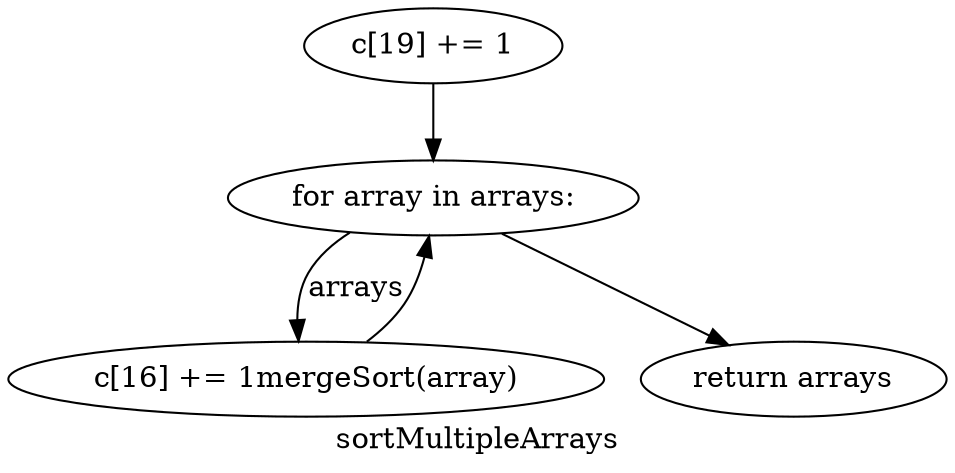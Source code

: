 digraph clustersortMultipleArrays {
	graph [bb="0,0,352.04,219",
		label=sortMultipleArrays,
		lheight=0.21,
		lp="176.02,11.5",
		lwidth=1.46
	];
	node [label="\N"];
	1	[height=0.5,
		label="c[19] += 1",
		pos="160.14,201",
		width=1.3902];
	2	[height=0.5,
		label="for array in arrays:",
		pos="160.14,128",
		width=2.1484];
	1 -> 2	[pos="e,160.14,146.03 160.14,182.81 160.14,174.79 160.14,165.05 160.14,156.07"];
	3	[height=0.5,
		label="c[16] += 1mergeSort(array)",
		pos="111.14,41",
		width=3.0872];
	2 -> 3	[label=arrays,
		lp="125.14,84.5",
		pos="e,105.81,59.162 126.81,111.57 119.34,106.46 112.38,99.973 108.14,92 104.49,85.139 103.75,76.975 104.34,69.253"];
	4	[height=0.5,
		label="return arrays",
		pos="296.14,41",
		width=1.5526];
	2 -> 4	[pos="e,271.59,57.344 185.72,111.01 207.55,97.366 239.1,77.649 262.89,62.782"];
	3 -> 2	[pos="e,157.6,109.94 131.64,59.002 136.99,64.297 142.32,70.472 146.14,77 150.25,84.034 153.21,92.334 155.31,100.13"];
}
